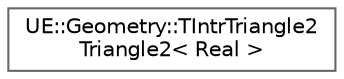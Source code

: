 digraph "Graphical Class Hierarchy"
{
 // INTERACTIVE_SVG=YES
 // LATEX_PDF_SIZE
  bgcolor="transparent";
  edge [fontname=Helvetica,fontsize=10,labelfontname=Helvetica,labelfontsize=10];
  node [fontname=Helvetica,fontsize=10,shape=box,height=0.2,width=0.4];
  rankdir="LR";
  Node0 [id="Node000000",label="UE::Geometry::TIntrTriangle2\lTriangle2\< Real \>",height=0.2,width=0.4,color="grey40", fillcolor="white", style="filled",URL="$da/db8/classUE_1_1Geometry_1_1TIntrTriangle2Triangle2.html",tooltip="Compute intersection between 2D triangles."];
}

